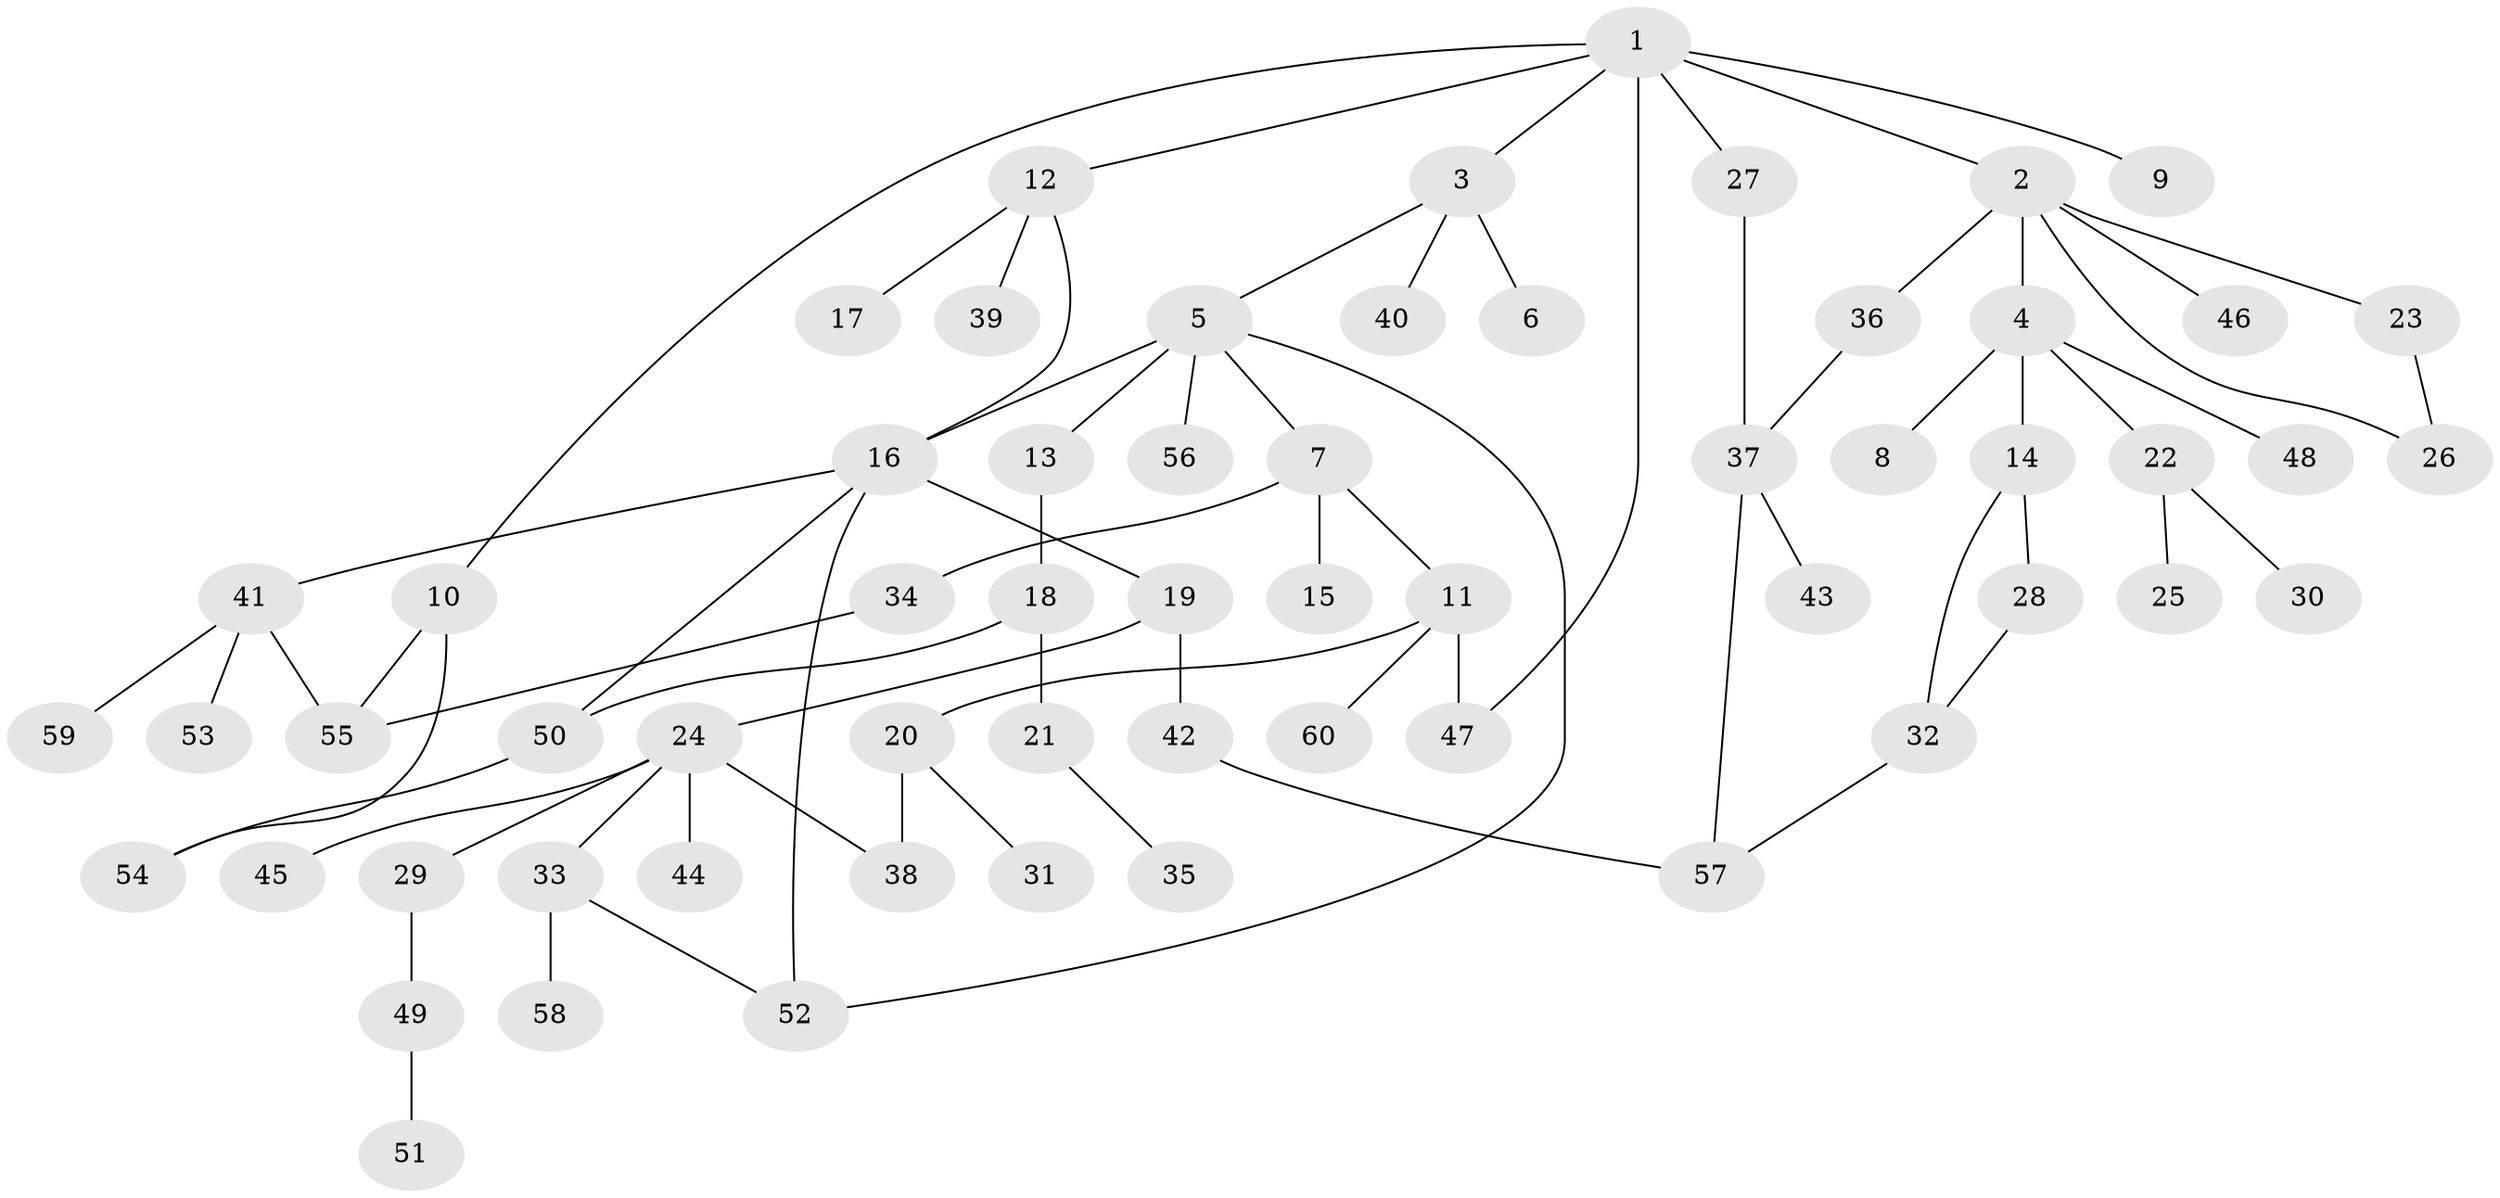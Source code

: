 // Generated by graph-tools (version 1.1) at 2025/01/03/09/25 03:01:11]
// undirected, 60 vertices, 73 edges
graph export_dot {
graph [start="1"]
  node [color=gray90,style=filled];
  1;
  2;
  3;
  4;
  5;
  6;
  7;
  8;
  9;
  10;
  11;
  12;
  13;
  14;
  15;
  16;
  17;
  18;
  19;
  20;
  21;
  22;
  23;
  24;
  25;
  26;
  27;
  28;
  29;
  30;
  31;
  32;
  33;
  34;
  35;
  36;
  37;
  38;
  39;
  40;
  41;
  42;
  43;
  44;
  45;
  46;
  47;
  48;
  49;
  50;
  51;
  52;
  53;
  54;
  55;
  56;
  57;
  58;
  59;
  60;
  1 -- 2;
  1 -- 3;
  1 -- 9;
  1 -- 10;
  1 -- 12;
  1 -- 27;
  1 -- 47;
  2 -- 4;
  2 -- 23;
  2 -- 26;
  2 -- 36;
  2 -- 46;
  3 -- 5;
  3 -- 6;
  3 -- 40;
  4 -- 8;
  4 -- 14;
  4 -- 22;
  4 -- 48;
  5 -- 7;
  5 -- 13;
  5 -- 16;
  5 -- 56;
  5 -- 52;
  7 -- 11;
  7 -- 15;
  7 -- 34;
  10 -- 54;
  10 -- 55;
  11 -- 20;
  11 -- 47;
  11 -- 60;
  12 -- 17;
  12 -- 39;
  12 -- 16;
  13 -- 18;
  14 -- 28;
  14 -- 32;
  16 -- 19;
  16 -- 41;
  16 -- 50;
  16 -- 52;
  18 -- 21;
  18 -- 50;
  19 -- 24;
  19 -- 42;
  20 -- 31;
  20 -- 38;
  21 -- 35;
  22 -- 25;
  22 -- 30;
  23 -- 26;
  24 -- 29;
  24 -- 33;
  24 -- 38;
  24 -- 44;
  24 -- 45;
  27 -- 37;
  28 -- 32;
  29 -- 49;
  32 -- 57;
  33 -- 58;
  33 -- 52;
  34 -- 55;
  36 -- 37;
  37 -- 43;
  37 -- 57;
  41 -- 53;
  41 -- 59;
  41 -- 55;
  42 -- 57;
  49 -- 51;
  50 -- 54;
}
